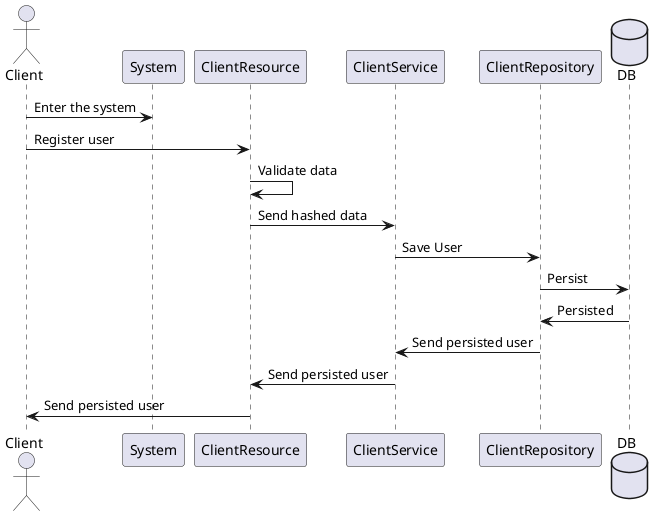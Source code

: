 @startuml Sequence Diagram Client as User
actor Client
Client -> "System" : Enter the system
Client -> ClientResource: Register user
ClientResource -> ClientResource: Validate data
ClientResource -> ClientService: Send hashed data
ClientService -> ClientRepository: Save User
database DB 
ClientRepository -> DB: Persist
DB -> ClientRepository: Persisted
ClientRepository -> ClientService: Send persisted user
ClientService -> ClientResource: Send persisted user
ClientResource -> Client: Send persisted user

@enduml